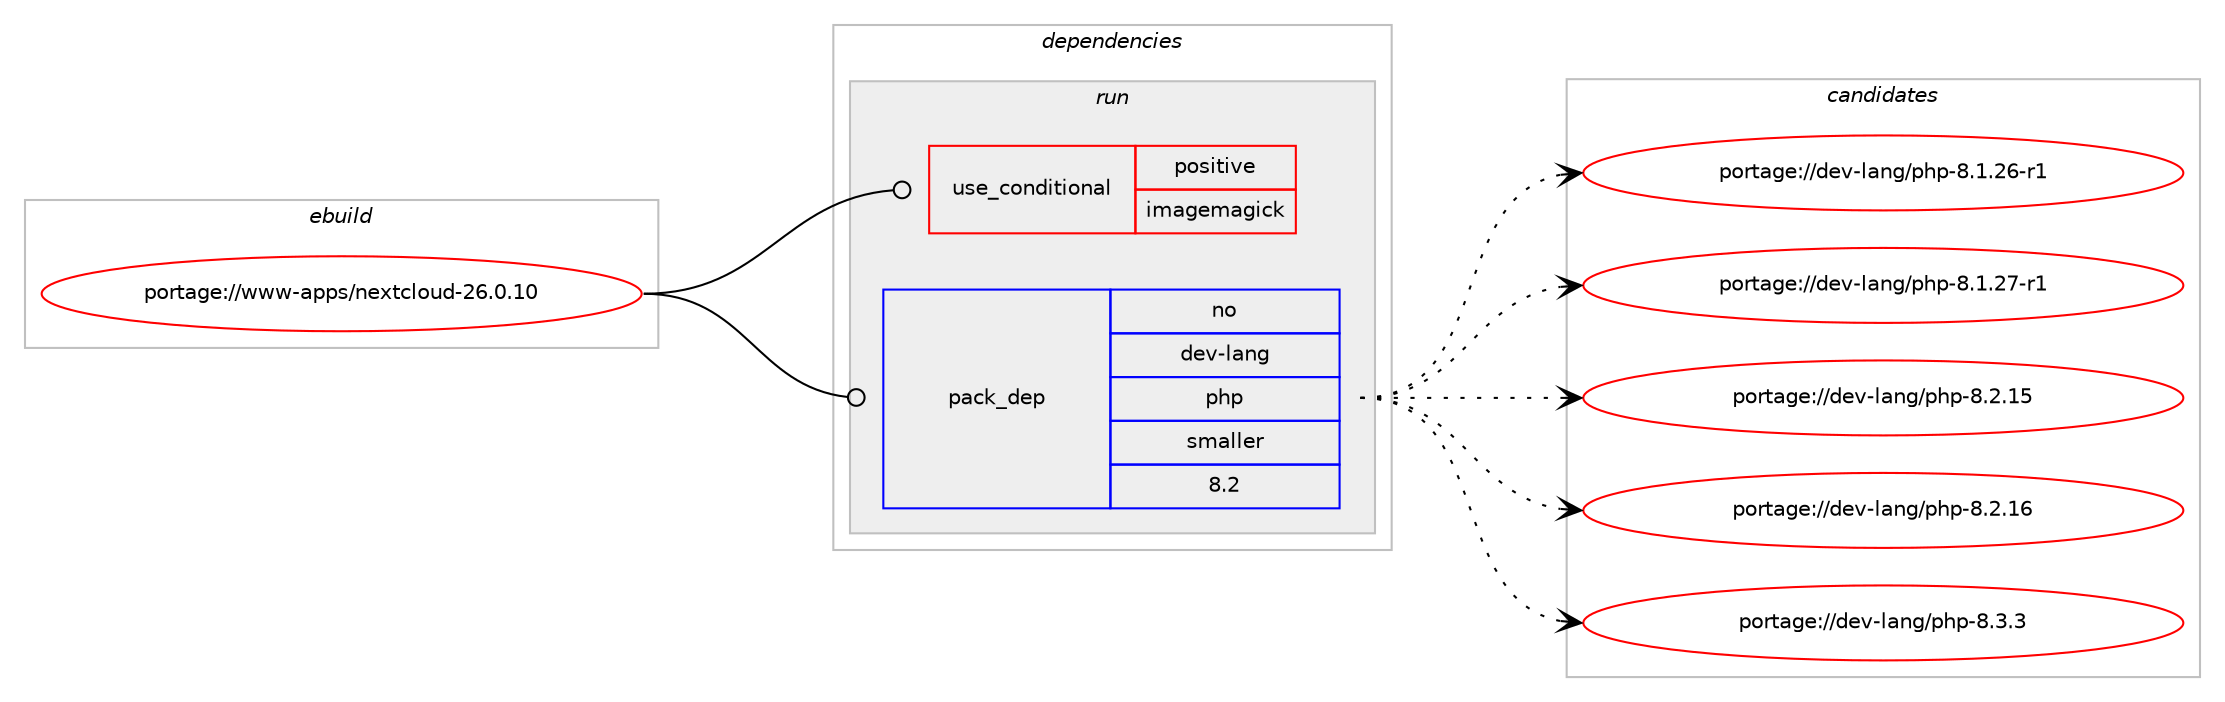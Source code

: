 digraph prolog {

# *************
# Graph options
# *************

newrank=true;
concentrate=true;
compound=true;
graph [rankdir=LR,fontname=Helvetica,fontsize=10,ranksep=1.5];#, ranksep=2.5, nodesep=0.2];
edge  [arrowhead=vee];
node  [fontname=Helvetica,fontsize=10];

# **********
# The ebuild
# **********

subgraph cluster_leftcol {
color=gray;
rank=same;
label=<<i>ebuild</i>>;
id [label="portage://www-apps/nextcloud-26.0.10", color=red, width=4, href="../www-apps/nextcloud-26.0.10.svg"];
}

# ****************
# The dependencies
# ****************

subgraph cluster_midcol {
color=gray;
label=<<i>dependencies</i>>;
subgraph cluster_compile {
fillcolor="#eeeeee";
style=filled;
label=<<i>compile</i>>;
# *** BEGIN UNKNOWN DEPENDENCY TYPE (TODO) ***
# id -> package_dependency(portage://www-apps/nextcloud-26.0.10,install,no,app-admin,webapp-config,none,[,,],[],[])
# *** END UNKNOWN DEPENDENCY TYPE (TODO) ***

}
subgraph cluster_compileandrun {
fillcolor="#eeeeee";
style=filled;
label=<<i>compile and run</i>>;
}
subgraph cluster_run {
fillcolor="#eeeeee";
style=filled;
label=<<i>run</i>>;
subgraph cond16584 {
dependency25186 [label=<<TABLE BORDER="0" CELLBORDER="1" CELLSPACING="0" CELLPADDING="4"><TR><TD ROWSPAN="3" CELLPADDING="10">use_conditional</TD></TR><TR><TD>positive</TD></TR><TR><TD>imagemagick</TD></TR></TABLE>>, shape=none, color=red];
# *** BEGIN UNKNOWN DEPENDENCY TYPE (TODO) ***
# dependency25186 -> package_dependency(portage://www-apps/nextcloud-26.0.10,run,no,dev-php,pecl-imagick,none,[,,],[],[])
# *** END UNKNOWN DEPENDENCY TYPE (TODO) ***

}
id:e -> dependency25186:w [weight=20,style="solid",arrowhead="odot"];
# *** BEGIN UNKNOWN DEPENDENCY TYPE (TODO) ***
# id -> package_dependency(portage://www-apps/nextcloud-26.0.10,run,no,app-admin,webapp-config,none,[,,],[],[])
# *** END UNKNOWN DEPENDENCY TYPE (TODO) ***

subgraph pack8304 {
dependency25187 [label=<<TABLE BORDER="0" CELLBORDER="1" CELLSPACING="0" CELLPADDING="4" WIDTH="220"><TR><TD ROWSPAN="6" CELLPADDING="30">pack_dep</TD></TR><TR><TD WIDTH="110">no</TD></TR><TR><TD>dev-lang</TD></TR><TR><TD>php</TD></TR><TR><TD>smaller</TD></TR><TR><TD>8.2</TD></TR></TABLE>>, shape=none, color=blue];
}
id:e -> dependency25187:w [weight=20,style="solid",arrowhead="odot"];
# *** BEGIN UNKNOWN DEPENDENCY TYPE (TODO) ***
# id -> package_dependency(portage://www-apps/nextcloud-26.0.10,run,no,virtual,httpd-php,none,[,,],[],[])
# *** END UNKNOWN DEPENDENCY TYPE (TODO) ***

}
}

# **************
# The candidates
# **************

subgraph cluster_choices {
rank=same;
color=gray;
label=<<i>candidates</i>>;

subgraph choice8304 {
color=black;
nodesep=1;
choice100101118451089711010347112104112455646494650544511449 [label="portage://dev-lang/php-8.1.26-r1", color=red, width=4,href="../dev-lang/php-8.1.26-r1.svg"];
choice100101118451089711010347112104112455646494650554511449 [label="portage://dev-lang/php-8.1.27-r1", color=red, width=4,href="../dev-lang/php-8.1.27-r1.svg"];
choice10010111845108971101034711210411245564650464953 [label="portage://dev-lang/php-8.2.15", color=red, width=4,href="../dev-lang/php-8.2.15.svg"];
choice10010111845108971101034711210411245564650464954 [label="portage://dev-lang/php-8.2.16", color=red, width=4,href="../dev-lang/php-8.2.16.svg"];
choice100101118451089711010347112104112455646514651 [label="portage://dev-lang/php-8.3.3", color=red, width=4,href="../dev-lang/php-8.3.3.svg"];
dependency25187:e -> choice100101118451089711010347112104112455646494650544511449:w [style=dotted,weight="100"];
dependency25187:e -> choice100101118451089711010347112104112455646494650554511449:w [style=dotted,weight="100"];
dependency25187:e -> choice10010111845108971101034711210411245564650464953:w [style=dotted,weight="100"];
dependency25187:e -> choice10010111845108971101034711210411245564650464954:w [style=dotted,weight="100"];
dependency25187:e -> choice100101118451089711010347112104112455646514651:w [style=dotted,weight="100"];
}
}

}
